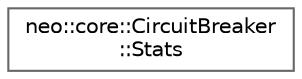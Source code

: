 digraph "Graphical Class Hierarchy"
{
 // LATEX_PDF_SIZE
  bgcolor="transparent";
  edge [fontname=Helvetica,fontsize=10,labelfontname=Helvetica,labelfontsize=10];
  node [fontname=Helvetica,fontsize=10,shape=box,height=0.2,width=0.4];
  rankdir="LR";
  Node0 [id="Node000000",label="neo::core::CircuitBreaker\l::Stats",height=0.2,width=0.4,color="grey40", fillcolor="white", style="filled",URL="$structneo_1_1core_1_1_circuit_breaker_1_1_stats.html",tooltip="Get circuit breaker statistics."];
}
